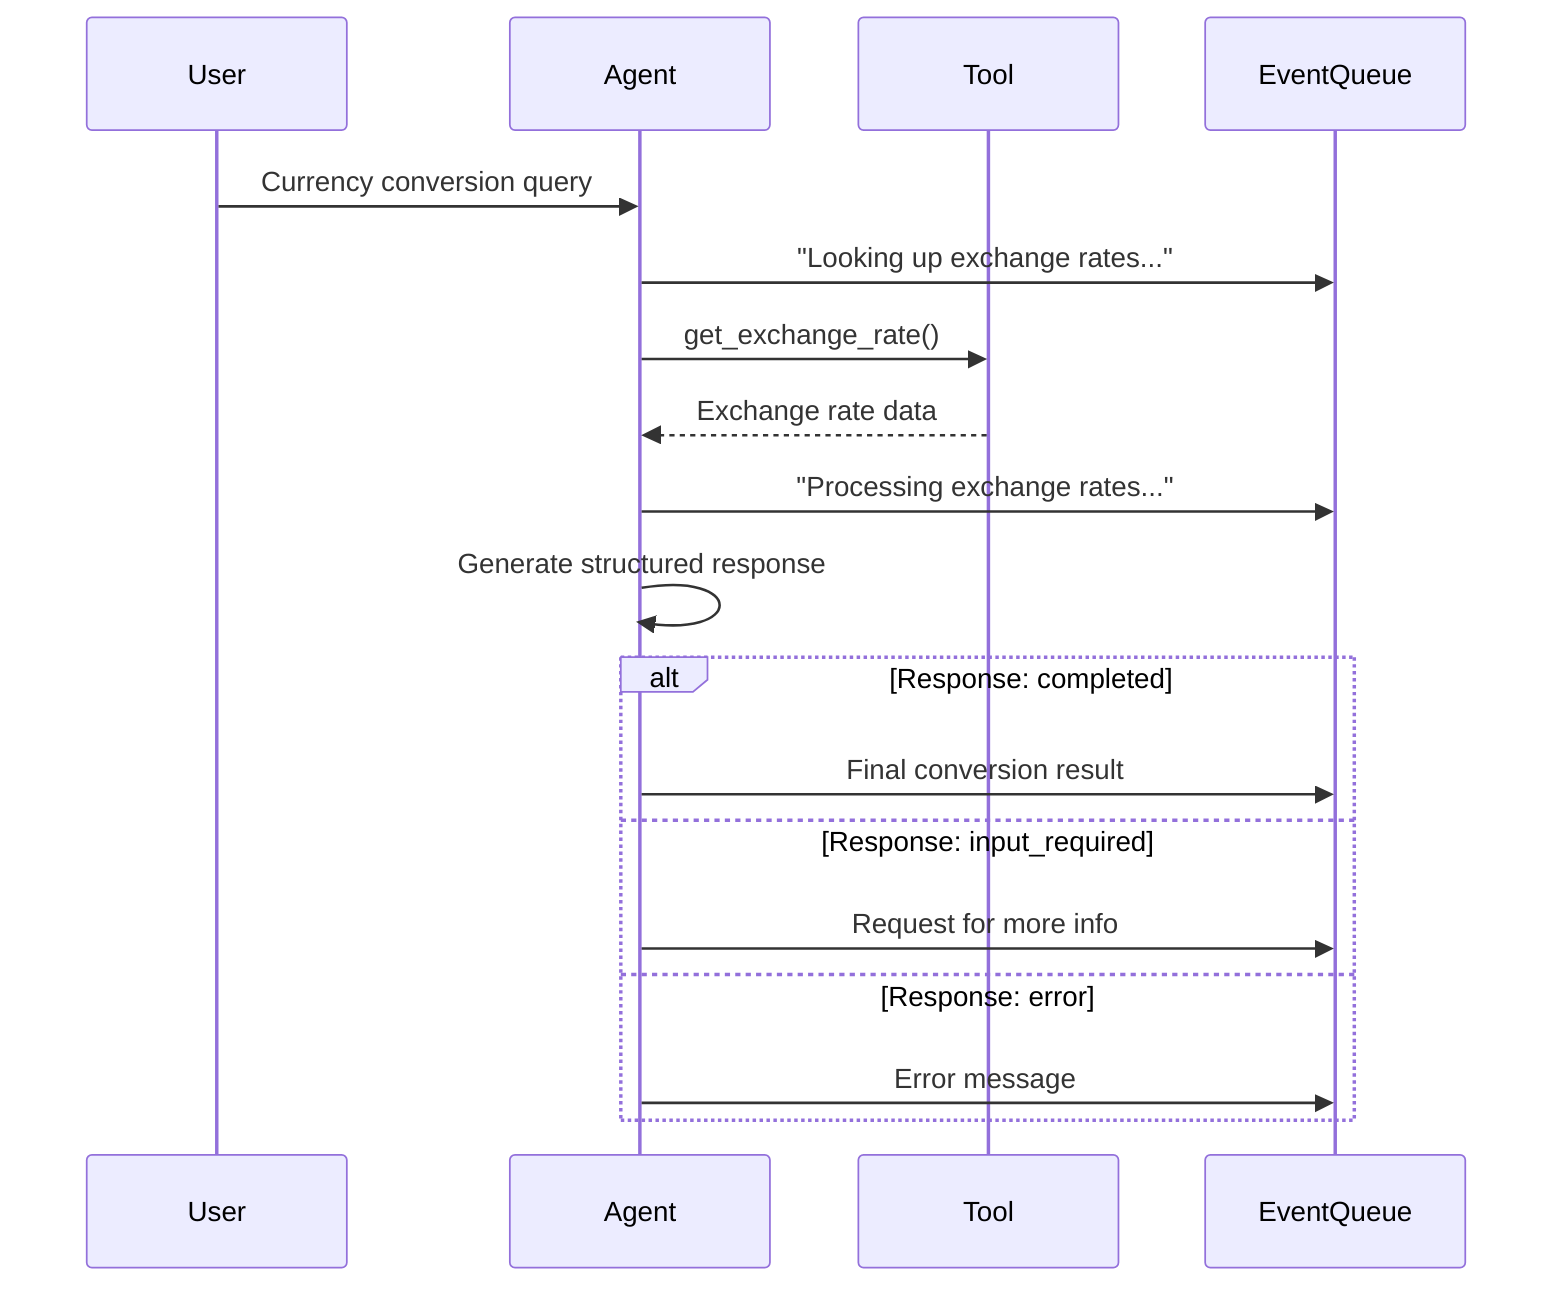 sequenceDiagram
    participant User
    participant Agent
    participant Tool
    participant EventQueue
    
    User->>Agent: Currency conversion query
    Agent->>EventQueue: "Looking up exchange rates..."
    Agent->>Tool: get_exchange_rate()
    Tool-->>Agent: Exchange rate data
    Agent->>EventQueue: "Processing exchange rates..."
    Agent->>Agent: Generate structured response
    
    alt Response: completed
        Agent->>EventQueue: Final conversion result
    else Response: input_required
        Agent->>EventQueue: Request for more info
    else Response: error
        Agent->>EventQueue: Error message
    end